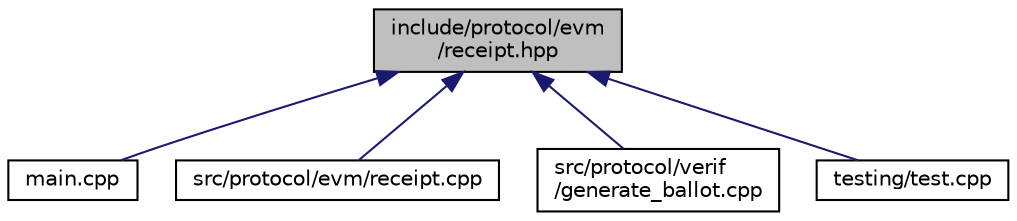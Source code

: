 digraph "include/protocol/evm/receipt.hpp"
{
 // LATEX_PDF_SIZE
  edge [fontname="Helvetica",fontsize="10",labelfontname="Helvetica",labelfontsize="10"];
  node [fontname="Helvetica",fontsize="10",shape=record];
  Node1 [label="include/protocol/evm\l/receipt.hpp",height=0.2,width=0.4,color="black", fillcolor="grey75", style="filled", fontcolor="black",tooltip=" "];
  Node1 -> Node2 [dir="back",color="midnightblue",fontsize="10",style="solid"];
  Node2 [label="main.cpp",height=0.2,width=0.4,color="black", fillcolor="white", style="filled",URL="$main_8cpp.html",tooltip=" "];
  Node1 -> Node3 [dir="back",color="midnightblue",fontsize="10",style="solid"];
  Node3 [label="src/protocol/evm/receipt.cpp",height=0.2,width=0.4,color="black", fillcolor="white", style="filled",URL="$receipt_8cpp.html",tooltip=" "];
  Node1 -> Node4 [dir="back",color="midnightblue",fontsize="10",style="solid"];
  Node4 [label="src/protocol/verif\l/generate_ballot.cpp",height=0.2,width=0.4,color="black", fillcolor="white", style="filled",URL="$generate__ballot_8cpp.html",tooltip=" "];
  Node1 -> Node5 [dir="back",color="midnightblue",fontsize="10",style="solid"];
  Node5 [label="testing/test.cpp",height=0.2,width=0.4,color="black", fillcolor="white", style="filled",URL="$test_8cpp.html",tooltip=" "];
}
